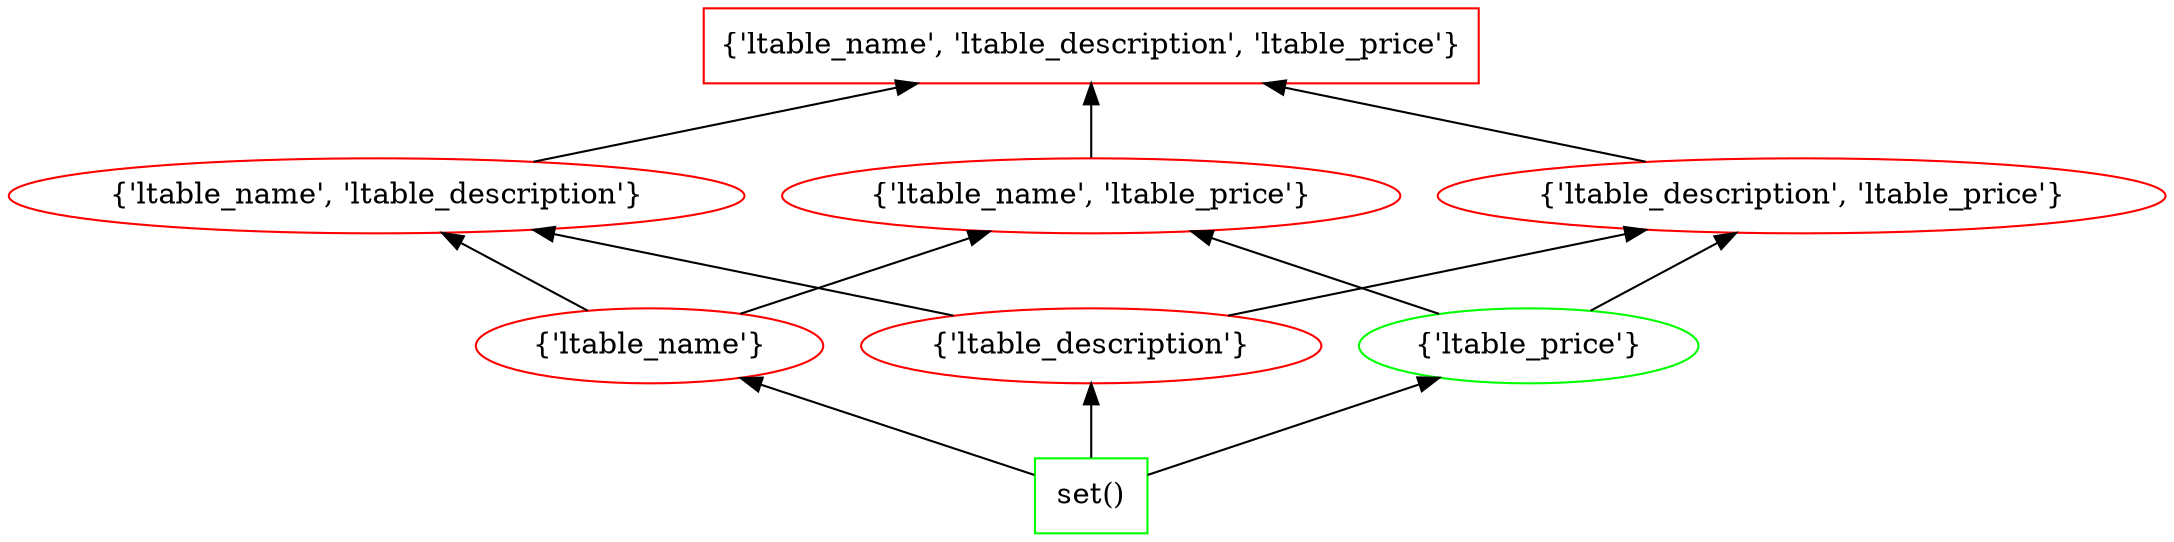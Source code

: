 digraph G {
splines="line"
rankdir=BT
"{'ltable_name', 'ltable_description', 'ltable_price'}" [shape=box];
"set()" [shape=box];
"set()" [color=green];
"set()" -> "{'ltable_name'}";
"set()" -> "{'ltable_description'}";
"set()" -> "{'ltable_price'}";
"{'ltable_name'}" [color=red];
"{'ltable_name'}" -> "{'ltable_name', 'ltable_description'}";
"{'ltable_name'}" -> "{'ltable_name', 'ltable_price'}";
"{'ltable_description'}" [color=red];
"{'ltable_description'}" -> "{'ltable_name', 'ltable_description'}";
"{'ltable_description'}" -> "{'ltable_description', 'ltable_price'}";
"{'ltable_price'}" [color=green];
"{'ltable_price'}" -> "{'ltable_name', 'ltable_price'}";
"{'ltable_price'}" -> "{'ltable_description', 'ltable_price'}";
"{'ltable_name', 'ltable_description'}" [color=red];
"{'ltable_name', 'ltable_description'}" -> "{'ltable_name', 'ltable_description', 'ltable_price'}";
"{'ltable_name', 'ltable_price'}" [color=red];
"{'ltable_name', 'ltable_price'}" -> "{'ltable_name', 'ltable_description', 'ltable_price'}";
"{'ltable_description', 'ltable_price'}" [color=red];
"{'ltable_description', 'ltable_price'}" -> "{'ltable_name', 'ltable_description', 'ltable_price'}";
"{'ltable_name', 'ltable_description', 'ltable_price'}" [color=red];
}